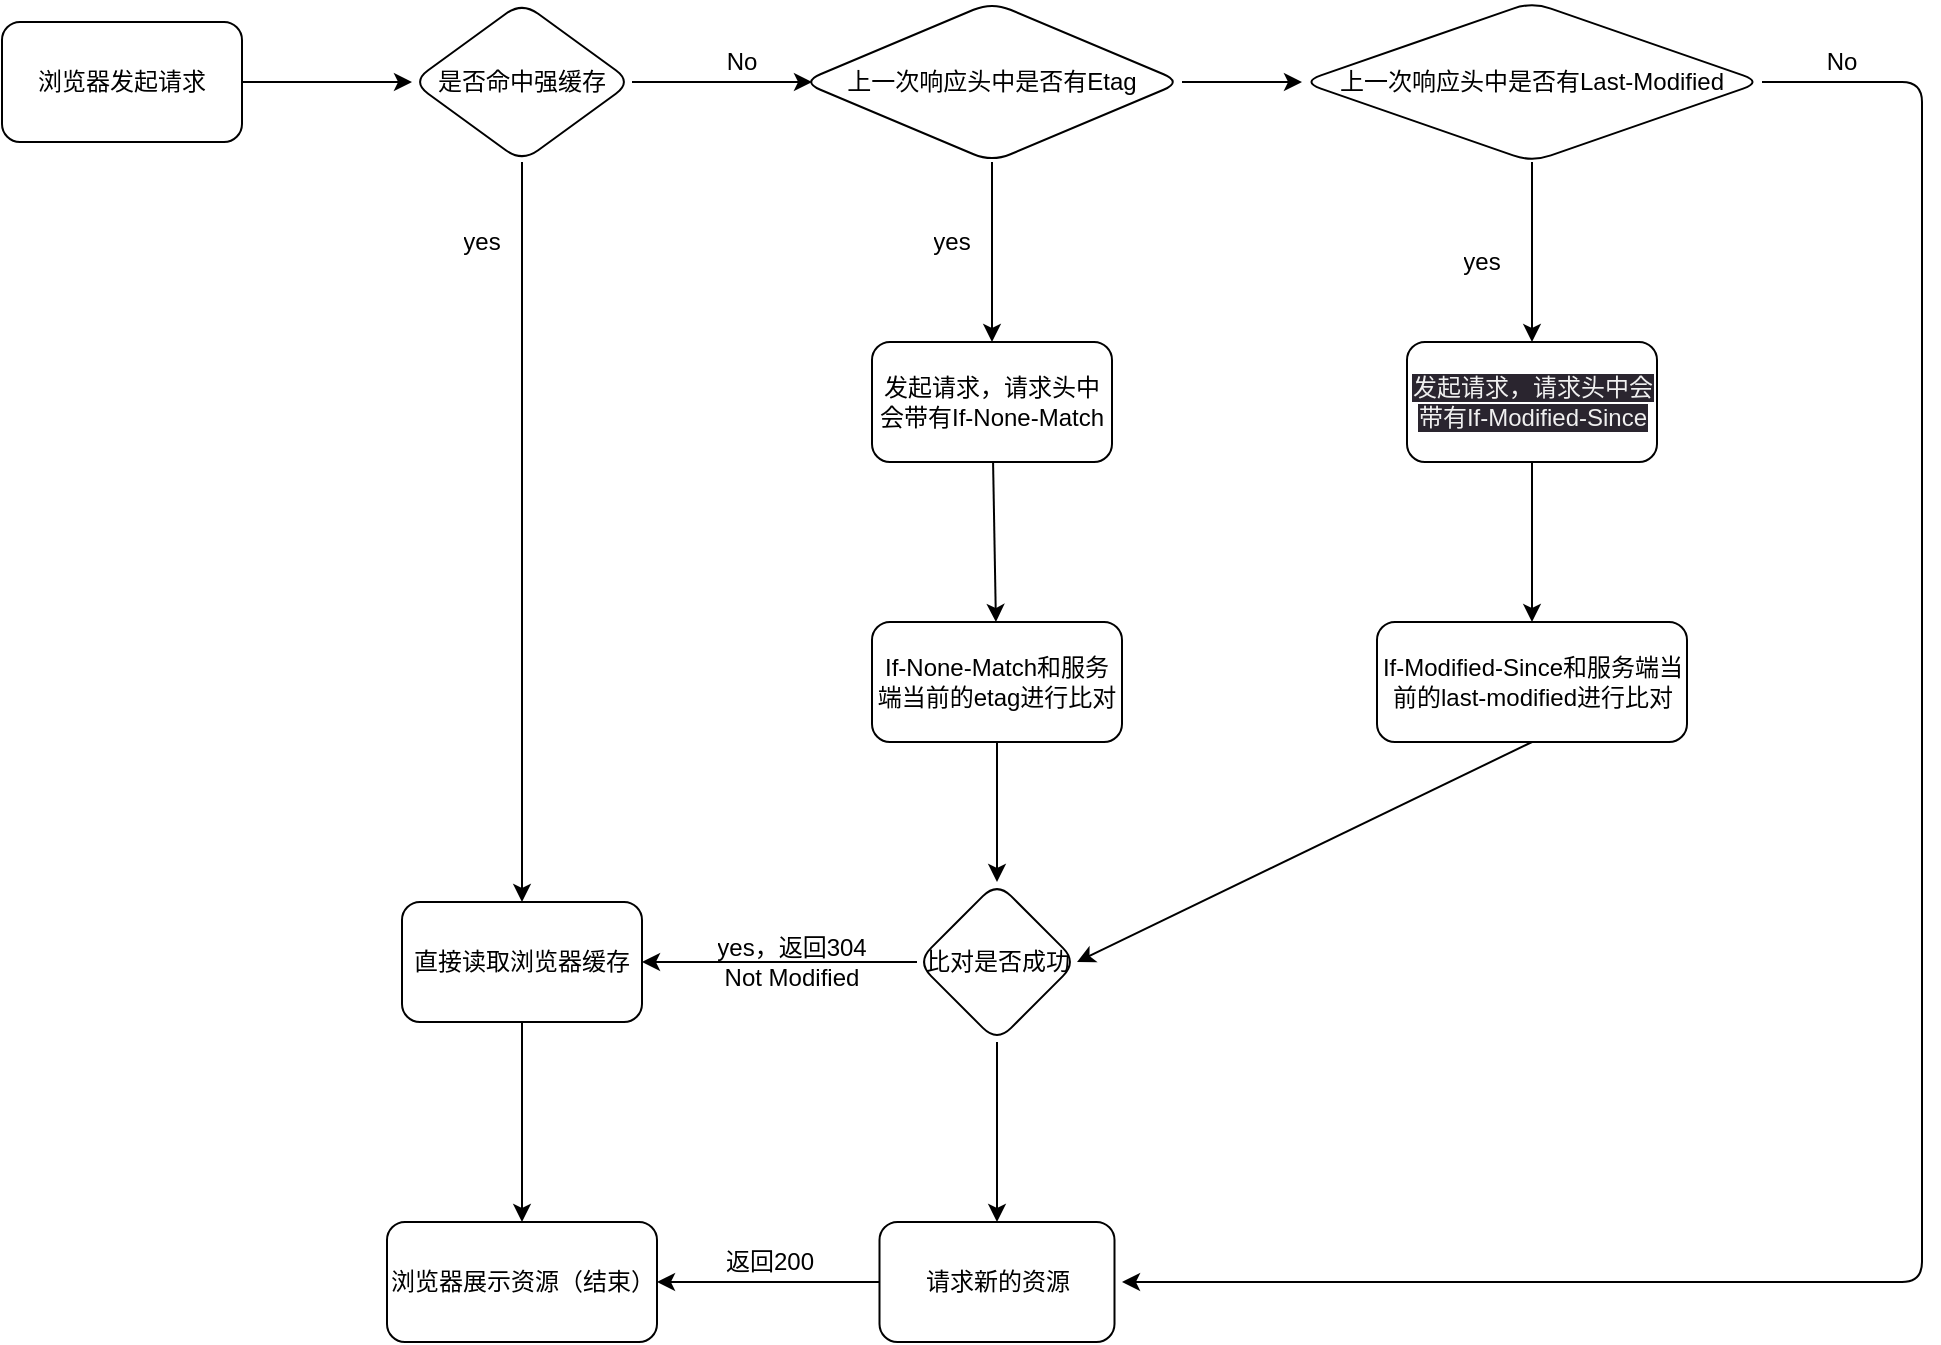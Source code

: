 <mxfile>
    <diagram id="IXt4vkkH3i0PejZgTvB2" name="Page-1">
        <mxGraphModel dx="987" dy="929" grid="1" gridSize="10" guides="1" tooltips="1" connect="1" arrows="1" fold="1" page="1" pageScale="1" pageWidth="827" pageHeight="1169" math="0" shadow="0">
            <root>
                <mxCell id="0"/>
                <mxCell id="1" parent="0"/>
                <mxCell id="6" value="" style="edgeStyle=none;html=1;" edge="1" parent="1" source="2" target="5">
                    <mxGeometry relative="1" as="geometry"/>
                </mxCell>
                <mxCell id="2" value="浏览器发起请求" style="rounded=1;whiteSpace=wrap;html=1;" vertex="1" parent="1">
                    <mxGeometry x="30" y="340" width="120" height="60" as="geometry"/>
                </mxCell>
                <mxCell id="8" value="" style="edgeStyle=none;html=1;" edge="1" parent="1" source="5" target="7">
                    <mxGeometry relative="1" as="geometry"/>
                </mxCell>
                <mxCell id="14" value="" style="edgeStyle=none;html=1;" edge="1" parent="1" source="5">
                    <mxGeometry relative="1" as="geometry">
                        <mxPoint x="435" y="370" as="targetPoint"/>
                    </mxGeometry>
                </mxCell>
                <mxCell id="5" value="是否命中强缓存" style="rhombus;whiteSpace=wrap;html=1;rounded=1;" vertex="1" parent="1">
                    <mxGeometry x="235" y="330" width="110" height="80" as="geometry"/>
                </mxCell>
                <mxCell id="12" value="" style="edgeStyle=none;html=1;" edge="1" parent="1" source="7" target="11">
                    <mxGeometry relative="1" as="geometry"/>
                </mxCell>
                <mxCell id="7" value="直接读取浏览器缓存" style="whiteSpace=wrap;html=1;rounded=1;" vertex="1" parent="1">
                    <mxGeometry x="230" y="780" width="120" height="60" as="geometry"/>
                </mxCell>
                <UserObject label="yes" placeholders="1" name="Variable" id="10">
                    <mxCell style="text;html=1;strokeColor=none;fillColor=none;align=center;verticalAlign=middle;whiteSpace=wrap;overflow=hidden;" vertex="1" parent="1">
                        <mxGeometry x="230" y="440" width="80" height="20" as="geometry"/>
                    </mxCell>
                </UserObject>
                <mxCell id="11" value="浏览器展示资源（结束）" style="whiteSpace=wrap;html=1;rounded=1;" vertex="1" parent="1">
                    <mxGeometry x="222.5" y="940" width="135" height="60" as="geometry"/>
                </mxCell>
                <UserObject label="No" placeholders="1" name="Variable" id="15">
                    <mxCell style="text;html=1;strokeColor=none;fillColor=none;align=center;verticalAlign=middle;whiteSpace=wrap;overflow=hidden;" vertex="1" parent="1">
                        <mxGeometry x="360" y="350" width="80" height="20" as="geometry"/>
                    </mxCell>
                </UserObject>
                <mxCell id="21" value="" style="edgeStyle=none;html=1;" edge="1" parent="1" source="19" target="20">
                    <mxGeometry relative="1" as="geometry"/>
                </mxCell>
                <mxCell id="35" value="" style="edgeStyle=none;html=1;" edge="1" parent="1" source="19" target="34">
                    <mxGeometry relative="1" as="geometry"/>
                </mxCell>
                <mxCell id="19" value="&lt;div style=&quot;text-align: start;&quot;&gt;&lt;span style=&quot;background-color: initial;&quot;&gt;上一次响应头中是否有Etag&lt;/span&gt;&lt;/div&gt;" style="rhombus;whiteSpace=wrap;html=1;rounded=1;" vertex="1" parent="1">
                    <mxGeometry x="430" y="330" width="190" height="80" as="geometry"/>
                </mxCell>
                <mxCell id="24" value="" style="edgeStyle=none;html=1;" edge="1" parent="1" source="20" target="23">
                    <mxGeometry relative="1" as="geometry"/>
                </mxCell>
                <mxCell id="20" value="发起请求，请求头中会带有If-None-Match" style="whiteSpace=wrap;html=1;rounded=1;" vertex="1" parent="1">
                    <mxGeometry x="465" y="500" width="120" height="60" as="geometry"/>
                </mxCell>
                <UserObject label="yes" placeholders="1" name="Variable" id="22">
                    <mxCell style="text;html=1;strokeColor=none;fillColor=none;align=center;verticalAlign=middle;whiteSpace=wrap;overflow=hidden;" vertex="1" parent="1">
                        <mxGeometry x="465" y="440" width="80" height="20" as="geometry"/>
                    </mxCell>
                </UserObject>
                <mxCell id="27" value="" style="edgeStyle=none;html=1;" edge="1" parent="1" source="23" target="26">
                    <mxGeometry relative="1" as="geometry"/>
                </mxCell>
                <mxCell id="23" value="If-None-Match和服务端当前的etag进行比对" style="whiteSpace=wrap;html=1;rounded=1;" vertex="1" parent="1">
                    <mxGeometry x="465" y="640" width="125" height="60" as="geometry"/>
                </mxCell>
                <mxCell id="31" value="" style="edgeStyle=none;html=1;" edge="1" parent="1" source="26" target="30">
                    <mxGeometry relative="1" as="geometry"/>
                </mxCell>
                <mxCell id="26" value="比对是否成功" style="rhombus;whiteSpace=wrap;html=1;rounded=1;" vertex="1" parent="1">
                    <mxGeometry x="487.5" y="770" width="80" height="80" as="geometry"/>
                </mxCell>
                <mxCell id="28" value="" style="endArrow=classic;html=1;exitX=0;exitY=0.5;exitDx=0;exitDy=0;entryX=1;entryY=0.5;entryDx=0;entryDy=0;" edge="1" parent="1" source="26" target="7">
                    <mxGeometry width="50" height="50" relative="1" as="geometry">
                        <mxPoint x="420" y="780" as="sourcePoint"/>
                        <mxPoint x="470" y="730" as="targetPoint"/>
                    </mxGeometry>
                </mxCell>
                <UserObject label="yes，返回304&lt;br&gt;Not Modified" placeholders="1" name="Variable" id="29">
                    <mxCell style="text;html=1;strokeColor=none;fillColor=none;align=center;verticalAlign=middle;whiteSpace=wrap;overflow=hidden;" vertex="1" parent="1">
                        <mxGeometry x="385" y="790" width="80" height="40" as="geometry"/>
                    </mxCell>
                </UserObject>
                <mxCell id="30" value="请求新的资源" style="whiteSpace=wrap;html=1;rounded=1;" vertex="1" parent="1">
                    <mxGeometry x="468.75" y="940" width="117.5" height="60" as="geometry"/>
                </mxCell>
                <mxCell id="33" value="" style="endArrow=classic;html=1;exitX=0;exitY=0.5;exitDx=0;exitDy=0;entryX=1;entryY=0.5;entryDx=0;entryDy=0;" edge="1" parent="1" source="30" target="11">
                    <mxGeometry width="50" height="50" relative="1" as="geometry">
                        <mxPoint x="420" y="800" as="sourcePoint"/>
                        <mxPoint x="470" y="750" as="targetPoint"/>
                    </mxGeometry>
                </mxCell>
                <mxCell id="37" value="" style="edgeStyle=none;html=1;" edge="1" parent="1" source="34" target="36">
                    <mxGeometry relative="1" as="geometry"/>
                </mxCell>
                <mxCell id="34" value="&lt;div style=&quot;text-align: start;&quot;&gt;&lt;span style=&quot;background-color: initial;&quot;&gt;上一次响应头中是否有Last-Modified&lt;/span&gt;&lt;/div&gt;" style="rhombus;whiteSpace=wrap;html=1;rounded=1;" vertex="1" parent="1">
                    <mxGeometry x="680" y="330" width="230" height="80" as="geometry"/>
                </mxCell>
                <mxCell id="39" value="" style="edgeStyle=none;html=1;" edge="1" parent="1" source="36" target="38">
                    <mxGeometry relative="1" as="geometry"/>
                </mxCell>
                <mxCell id="36" value="&lt;span style=&quot;color: rgb(240, 240, 240); font-family: Helvetica; font-size: 12px; font-style: normal; font-variant-ligatures: normal; font-variant-caps: normal; font-weight: 400; letter-spacing: normal; orphans: 2; text-align: center; text-indent: 0px; text-transform: none; widows: 2; word-spacing: 0px; -webkit-text-stroke-width: 0px; background-color: rgb(42, 37, 47); text-decoration-thickness: initial; text-decoration-style: initial; text-decoration-color: initial; float: none; display: inline !important;&quot;&gt;发起请求，请求头中会带有If-Modified-Since&lt;/span&gt;" style="whiteSpace=wrap;html=1;rounded=1;" vertex="1" parent="1">
                    <mxGeometry x="732.5" y="500" width="125" height="60" as="geometry"/>
                </mxCell>
                <mxCell id="41" value="" style="edgeStyle=none;html=1;exitX=0.5;exitY=1;exitDx=0;exitDy=0;entryX=1;entryY=0.5;entryDx=0;entryDy=0;" edge="1" parent="1" source="38" target="26">
                    <mxGeometry relative="1" as="geometry">
                        <mxPoint x="560" y="810" as="targetPoint"/>
                    </mxGeometry>
                </mxCell>
                <mxCell id="38" value="If-Modified-Since和服务端当前的last-modified进行比对" style="whiteSpace=wrap;html=1;rounded=1;" vertex="1" parent="1">
                    <mxGeometry x="717.5" y="640" width="155" height="60" as="geometry"/>
                </mxCell>
                <UserObject label="yes" placeholders="1" name="Variable" id="42">
                    <mxCell style="text;html=1;strokeColor=none;fillColor=none;align=center;verticalAlign=middle;whiteSpace=wrap;overflow=hidden;" vertex="1" parent="1">
                        <mxGeometry x="730" y="450" width="80" height="20" as="geometry"/>
                    </mxCell>
                </UserObject>
                <UserObject label="返回200" placeholders="1" name="Variable" id="43">
                    <mxCell style="text;html=1;strokeColor=none;fillColor=none;align=center;verticalAlign=middle;whiteSpace=wrap;overflow=hidden;" vertex="1" parent="1">
                        <mxGeometry x="373.5" y="950" width="80" height="20" as="geometry"/>
                    </mxCell>
                </UserObject>
                <mxCell id="44" value="" style="endArrow=classic;html=1;exitX=1;exitY=0.5;exitDx=0;exitDy=0;" edge="1" parent="1" source="34">
                    <mxGeometry width="50" height="50" relative="1" as="geometry">
                        <mxPoint x="720" y="750" as="sourcePoint"/>
                        <mxPoint x="590" y="970" as="targetPoint"/>
                        <Array as="points">
                            <mxPoint x="990" y="370"/>
                            <mxPoint x="990" y="970"/>
                        </Array>
                    </mxGeometry>
                </mxCell>
                <UserObject label="No" placeholders="1" name="Variable" id="45">
                    <mxCell style="text;html=1;strokeColor=none;fillColor=none;align=center;verticalAlign=middle;whiteSpace=wrap;overflow=hidden;" vertex="1" parent="1">
                        <mxGeometry x="910" y="350" width="80" height="20" as="geometry"/>
                    </mxCell>
                </UserObject>
            </root>
        </mxGraphModel>
    </diagram>
</mxfile>